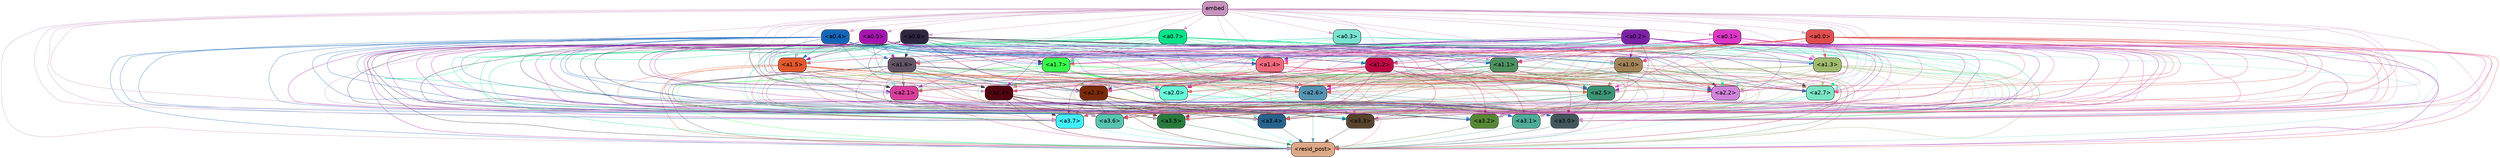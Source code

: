 strict digraph "" {
	graph [bgcolor=transparent,
		layout=dot,
		overlap=false,
		splines=true
	];
	"<a3.7>"	[color=black,
		fillcolor="#42effc",
		fontname=Helvetica,
		shape=box,
		style="filled, rounded"];
	"<resid_post>"	[color=black,
		fillcolor="#dda886",
		fontname=Helvetica,
		shape=box,
		style="filled, rounded"];
	"<a3.7>" -> "<resid_post>"	[color="#42effc",
		penwidth=0.6];
	"<a3.6>"	[color=black,
		fillcolor="#56c4b0",
		fontname=Helvetica,
		shape=box,
		style="filled, rounded"];
	"<a3.6>" -> "<resid_post>"	[color="#56c4b0",
		penwidth=0.6];
	"<a3.5>"	[color=black,
		fillcolor="#277b3c",
		fontname=Helvetica,
		shape=box,
		style="filled, rounded"];
	"<a3.5>" -> "<resid_post>"	[color="#277b3c",
		penwidth=0.6];
	"<a3.4>"	[color=black,
		fillcolor="#27628d",
		fontname=Helvetica,
		shape=box,
		style="filled, rounded"];
	"<a3.4>" -> "<resid_post>"	[color="#27628d",
		penwidth=0.6];
	"<a3.3>"	[color=black,
		fillcolor="#57432c",
		fontname=Helvetica,
		shape=box,
		style="filled, rounded"];
	"<a3.3>" -> "<resid_post>"	[color="#57432c",
		penwidth=0.6];
	"<a3.2>"	[color=black,
		fillcolor="#558735",
		fontname=Helvetica,
		shape=box,
		style="filled, rounded"];
	"<a3.2>" -> "<resid_post>"	[color="#558735",
		penwidth=0.6];
	"<a3.1>"	[color=black,
		fillcolor="#4cac97",
		fontname=Helvetica,
		shape=box,
		style="filled, rounded"];
	"<a3.1>" -> "<resid_post>"	[color="#4cac97",
		penwidth=0.6];
	"<a3.0>"	[color=black,
		fillcolor="#41575b",
		fontname=Helvetica,
		shape=box,
		style="filled, rounded"];
	"<a3.0>" -> "<resid_post>"	[color="#41575b",
		penwidth=0.6];
	"<a2.7>"	[color=black,
		fillcolor="#7be6c4",
		fontname=Helvetica,
		shape=box,
		style="filled, rounded"];
	"<a2.7>" -> "<a3.7>"	[color="#7be6c4",
		penwidth=0.6];
	"<a2.7>" -> "<resid_post>"	[color="#7be6c4",
		penwidth=0.6];
	"<a2.7>" -> "<a3.6>"	[color="#7be6c4",
		penwidth=0.6];
	"<a2.7>" -> "<a3.5>"	[color="#7be6c4",
		penwidth=0.6];
	"<a2.7>" -> "<a3.4>"	[color="#7be6c4",
		penwidth=0.6];
	"<a2.7>" -> "<a3.3>"	[color="#7be6c4",
		penwidth=0.6];
	"<a2.7>" -> "<a3.2>"	[color="#7be6c4",
		penwidth=0.6];
	"<a2.7>" -> "<a3.1>"	[color="#7be6c4",
		penwidth=0.6];
	"<a2.7>" -> "<a3.0>"	[color="#7be6c4",
		penwidth=0.6];
	"<a2.6>"	[color=black,
		fillcolor="#5594b3",
		fontname=Helvetica,
		shape=box,
		style="filled, rounded"];
	"<a2.6>" -> "<a3.7>"	[color="#5594b3",
		penwidth=0.6];
	"<a2.6>" -> "<resid_post>"	[color="#5594b3",
		penwidth=0.6];
	"<a2.6>" -> "<a3.6>"	[color="#5594b3",
		penwidth=0.6];
	"<a2.6>" -> "<a3.5>"	[color="#5594b3",
		penwidth=0.6];
	"<a2.6>" -> "<a3.4>"	[color="#5594b3",
		penwidth=0.6];
	"<a2.6>" -> "<a3.3>"	[color="#5594b3",
		penwidth=0.6];
	"<a2.6>" -> "<a3.2>"	[color="#5594b3",
		penwidth=0.6];
	"<a2.6>" -> "<a3.1>"	[color="#5594b3",
		penwidth=0.6];
	"<a2.6>" -> "<a3.0>"	[color="#5594b3",
		penwidth=0.6];
	"<a2.5>"	[color=black,
		fillcolor="#3c9575",
		fontname=Helvetica,
		shape=box,
		style="filled, rounded"];
	"<a2.5>" -> "<a3.7>"	[color="#3c9575",
		penwidth=0.6];
	"<a2.5>" -> "<resid_post>"	[color="#3c9575",
		penwidth=0.6];
	"<a2.5>" -> "<a3.6>"	[color="#3c9575",
		penwidth=0.6];
	"<a2.5>" -> "<a3.5>"	[color="#3c9575",
		penwidth=0.6];
	"<a2.5>" -> "<a3.4>"	[color="#3c9575",
		penwidth=0.6];
	"<a2.5>" -> "<a3.3>"	[color="#3c9575",
		penwidth=0.6];
	"<a2.5>" -> "<a3.2>"	[color="#3c9575",
		penwidth=0.6];
	"<a2.5>" -> "<a3.1>"	[color="#3c9575",
		penwidth=0.6];
	"<a2.5>" -> "<a3.0>"	[color="#3c9575",
		penwidth=0.6];
	"<a2.4>"	[color=black,
		fillcolor="#510410",
		fontname=Helvetica,
		shape=box,
		style="filled, rounded"];
	"<a2.4>" -> "<a3.7>"	[color="#510410",
		penwidth=0.6];
	"<a2.4>" -> "<resid_post>"	[color="#510410",
		penwidth=0.6];
	"<a2.4>" -> "<a3.6>"	[color="#510410",
		penwidth=0.6];
	"<a2.4>" -> "<a3.5>"	[color="#510410",
		penwidth=0.6];
	"<a2.4>" -> "<a3.4>"	[color="#510410",
		penwidth=0.6];
	"<a2.4>" -> "<a3.3>"	[color="#510410",
		penwidth=0.6];
	"<a2.4>" -> "<a3.2>"	[color="#510410",
		penwidth=0.6];
	"<a2.4>" -> "<a3.1>"	[color="#510410",
		penwidth=0.6];
	"<a2.4>" -> "<a3.0>"	[color="#510410",
		penwidth=0.6];
	"<a2.3>"	[color=black,
		fillcolor="#7b2b0a",
		fontname=Helvetica,
		shape=box,
		style="filled, rounded"];
	"<a2.3>" -> "<a3.7>"	[color="#7b2b0a",
		penwidth=0.6];
	"<a2.3>" -> "<resid_post>"	[color="#7b2b0a",
		penwidth=0.6];
	"<a2.3>" -> "<a3.6>"	[color="#7b2b0a",
		penwidth=0.6];
	"<a2.3>" -> "<a3.5>"	[color="#7b2b0a",
		penwidth=0.6];
	"<a2.3>" -> "<a3.4>"	[color="#7b2b0a",
		penwidth=0.6];
	"<a2.3>" -> "<a3.3>"	[color="#7b2b0a",
		penwidth=0.6];
	"<a2.3>" -> "<a3.2>"	[color="#7b2b0a",
		penwidth=0.6];
	"<a2.3>" -> "<a3.1>"	[color="#7b2b0a",
		penwidth=0.6];
	"<a2.3>" -> "<a3.0>"	[color="#7b2b0a",
		penwidth=0.6];
	"<a2.2>"	[color=black,
		fillcolor="#d184db",
		fontname=Helvetica,
		shape=box,
		style="filled, rounded"];
	"<a2.2>" -> "<a3.7>"	[color="#d184db",
		penwidth=0.6];
	"<a2.2>" -> "<resid_post>"	[color="#d184db",
		penwidth=0.6];
	"<a2.2>" -> "<a3.6>"	[color="#d184db",
		penwidth=0.6];
	"<a2.2>" -> "<a3.5>"	[color="#d184db",
		penwidth=0.6];
	"<a2.2>" -> "<a3.4>"	[color="#d184db",
		penwidth=0.6];
	"<a2.2>" -> "<a3.3>"	[color="#d184db",
		penwidth=0.6];
	"<a2.2>" -> "<a3.2>"	[color="#d184db",
		penwidth=0.6];
	"<a2.2>" -> "<a3.1>"	[color="#d184db",
		penwidth=0.6];
	"<a2.2>" -> "<a3.0>"	[color="#d184db",
		penwidth=0.6];
	"<a2.1>"	[color=black,
		fillcolor="#d93e9c",
		fontname=Helvetica,
		shape=box,
		style="filled, rounded"];
	"<a2.1>" -> "<a3.7>"	[color="#d93e9c",
		penwidth=0.6];
	"<a2.1>" -> "<resid_post>"	[color="#d93e9c",
		penwidth=0.6];
	"<a2.1>" -> "<a3.6>"	[color="#d93e9c",
		penwidth=0.6];
	"<a2.1>" -> "<a3.5>"	[color="#d93e9c",
		penwidth=0.6];
	"<a2.1>" -> "<a3.4>"	[color="#d93e9c",
		penwidth=0.6];
	"<a2.1>" -> "<a3.3>"	[color="#d93e9c",
		penwidth=0.6];
	"<a2.1>" -> "<a3.2>"	[color="#d93e9c",
		penwidth=0.6];
	"<a2.1>" -> "<a3.1>"	[color="#d93e9c",
		penwidth=0.6];
	"<a2.1>" -> "<a3.0>"	[color="#d93e9c",
		penwidth=0.6];
	"<a2.0>"	[color=black,
		fillcolor="#67f9d8",
		fontname=Helvetica,
		shape=box,
		style="filled, rounded"];
	"<a2.0>" -> "<a3.7>"	[color="#67f9d8",
		penwidth=0.6];
	"<a2.0>" -> "<resid_post>"	[color="#67f9d8",
		penwidth=0.6];
	"<a2.0>" -> "<a3.6>"	[color="#67f9d8",
		penwidth=0.6];
	"<a2.0>" -> "<a3.5>"	[color="#67f9d8",
		penwidth=0.6];
	"<a2.0>" -> "<a3.4>"	[color="#67f9d8",
		penwidth=0.6];
	"<a2.0>" -> "<a3.3>"	[color="#67f9d8",
		penwidth=0.6];
	"<a2.0>" -> "<a3.2>"	[color="#67f9d8",
		penwidth=0.6];
	"<a2.0>" -> "<a3.1>"	[color="#67f9d8",
		penwidth=0.6];
	"<a2.0>" -> "<a3.0>"	[color="#67f9d8",
		penwidth=0.6];
	"<a1.7>"	[color=black,
		fillcolor="#39fe4b",
		fontname=Helvetica,
		shape=box,
		style="filled, rounded"];
	"<a1.7>" -> "<a3.7>"	[color="#39fe4b",
		penwidth=0.6];
	"<a1.7>" -> "<resid_post>"	[color="#39fe4b",
		penwidth=0.6];
	"<a1.7>" -> "<a3.6>"	[color="#39fe4b",
		penwidth=0.6];
	"<a1.7>" -> "<a3.5>"	[color="#39fe4b",
		penwidth=0.6];
	"<a1.7>" -> "<a3.4>"	[color="#39fe4b",
		penwidth=0.6];
	"<a1.7>" -> "<a3.3>"	[color="#39fe4b",
		penwidth=0.6];
	"<a1.7>" -> "<a3.2>"	[color="#39fe4b",
		penwidth=0.6];
	"<a1.7>" -> "<a3.1>"	[color="#39fe4b",
		penwidth=0.6];
	"<a1.7>" -> "<a3.0>"	[color="#39fe4b",
		penwidth=0.6];
	"<a1.7>" -> "<a2.7>"	[color="#39fe4b",
		penwidth=0.6];
	"<a1.7>" -> "<a2.6>"	[color="#39fe4b",
		penwidth=0.6];
	"<a1.7>" -> "<a2.5>"	[color="#39fe4b",
		penwidth=0.6];
	"<a1.7>" -> "<a2.4>"	[color="#39fe4b",
		penwidth=0.6];
	"<a1.7>" -> "<a2.3>"	[color="#39fe4b",
		penwidth=0.6];
	"<a1.7>" -> "<a2.2>"	[color="#39fe4b",
		penwidth=0.6];
	"<a1.7>" -> "<a2.1>"	[color="#39fe4b",
		penwidth=0.6];
	"<a1.7>" -> "<a2.0>"	[color="#39fe4b",
		penwidth=0.6];
	"<a1.6>"	[color=black,
		fillcolor="#625564",
		fontname=Helvetica,
		shape=box,
		style="filled, rounded"];
	"<a1.6>" -> "<a3.7>"	[color="#625564",
		penwidth=0.6];
	"<a1.6>" -> "<resid_post>"	[color="#625564",
		penwidth=0.6];
	"<a1.6>" -> "<a3.6>"	[color="#625564",
		penwidth=0.6];
	"<a1.6>" -> "<a3.5>"	[color="#625564",
		penwidth=0.6];
	"<a1.6>" -> "<a3.4>"	[color="#625564",
		penwidth=0.6];
	"<a1.6>" -> "<a3.3>"	[color="#625564",
		penwidth=0.6];
	"<a1.6>" -> "<a3.2>"	[color="#625564",
		penwidth=0.6];
	"<a1.6>" -> "<a3.1>"	[color="#625564",
		penwidth=0.6];
	"<a1.6>" -> "<a3.0>"	[color="#625564",
		penwidth=0.6];
	"<a1.6>" -> "<a2.7>"	[color="#625564",
		penwidth=0.6];
	"<a1.6>" -> "<a2.6>"	[color="#625564",
		penwidth=0.6];
	"<a1.6>" -> "<a2.5>"	[color="#625564",
		penwidth=0.6];
	"<a1.6>" -> "<a2.4>"	[color="#625564",
		penwidth=0.6];
	"<a1.6>" -> "<a2.3>"	[color="#625564",
		penwidth=0.6];
	"<a1.6>" -> "<a2.2>"	[color="#625564",
		penwidth=0.6];
	"<a1.6>" -> "<a2.1>"	[color="#625564",
		penwidth=0.6];
	"<a1.6>" -> "<a2.0>"	[color="#625564",
		penwidth=0.6];
	"<a1.5>"	[color=black,
		fillcolor="#e3582d",
		fontname=Helvetica,
		shape=box,
		style="filled, rounded"];
	"<a1.5>" -> "<a3.7>"	[color="#e3582d",
		penwidth=0.6];
	"<a1.5>" -> "<resid_post>"	[color="#e3582d",
		penwidth=0.6];
	"<a1.5>" -> "<a3.6>"	[color="#e3582d",
		penwidth=0.6];
	"<a1.5>" -> "<a3.5>"	[color="#e3582d",
		penwidth=0.6];
	"<a1.5>" -> "<a3.4>"	[color="#e3582d",
		penwidth=0.6];
	"<a1.5>" -> "<a3.3>"	[color="#e3582d",
		penwidth=0.6];
	"<a1.5>" -> "<a3.2>"	[color="#e3582d",
		penwidth=0.6];
	"<a1.5>" -> "<a3.1>"	[color="#e3582d",
		penwidth=0.6];
	"<a1.5>" -> "<a3.0>"	[color="#e3582d",
		penwidth=0.6];
	"<a1.5>" -> "<a2.7>"	[color="#e3582d",
		penwidth=0.6];
	"<a1.5>" -> "<a2.6>"	[color="#e3582d",
		penwidth=0.6];
	"<a1.5>" -> "<a2.5>"	[color="#e3582d",
		penwidth=0.6];
	"<a1.5>" -> "<a2.4>"	[color="#e3582d",
		penwidth=0.6];
	"<a1.5>" -> "<a2.3>"	[color="#e3582d",
		penwidth=0.6];
	"<a1.5>" -> "<a2.2>"	[color="#e3582d",
		penwidth=0.6];
	"<a1.5>" -> "<a2.1>"	[color="#e3582d",
		penwidth=0.6];
	"<a1.5>" -> "<a2.0>"	[color="#e3582d",
		penwidth=0.6];
	"<a1.4>"	[color=black,
		fillcolor="#f2697d",
		fontname=Helvetica,
		shape=box,
		style="filled, rounded"];
	"<a1.4>" -> "<a3.7>"	[color="#f2697d",
		penwidth=0.6];
	"<a1.4>" -> "<resid_post>"	[color="#f2697d",
		penwidth=0.6];
	"<a1.4>" -> "<a3.6>"	[color="#f2697d",
		penwidth=0.6];
	"<a1.4>" -> "<a3.5>"	[color="#f2697d",
		penwidth=0.6];
	"<a1.4>" -> "<a3.4>"	[color="#f2697d",
		penwidth=0.6];
	"<a1.4>" -> "<a3.3>"	[color="#f2697d",
		penwidth=0.6];
	"<a1.4>" -> "<a3.2>"	[color="#f2697d",
		penwidth=0.6];
	"<a1.4>" -> "<a3.1>"	[color="#f2697d",
		penwidth=0.6];
	"<a1.4>" -> "<a3.0>"	[color="#f2697d",
		penwidth=0.6];
	"<a1.4>" -> "<a2.7>"	[color="#f2697d",
		penwidth=0.6];
	"<a1.4>" -> "<a2.6>"	[color="#f2697d",
		penwidth=0.6];
	"<a1.4>" -> "<a2.5>"	[color="#f2697d",
		penwidth=0.6];
	"<a1.4>" -> "<a2.4>"	[color="#f2697d",
		penwidth=0.6];
	"<a1.4>" -> "<a2.3>"	[color="#f2697d",
		penwidth=0.6];
	"<a1.4>" -> "<a2.2>"	[color="#f2697d",
		penwidth=0.6];
	"<a1.4>" -> "<a2.1>"	[color="#f2697d",
		penwidth=0.6];
	"<a1.4>" -> "<a2.0>"	[color="#f2697d",
		penwidth=0.6];
	"<a1.3>"	[color=black,
		fillcolor="#a0bb6d",
		fontname=Helvetica,
		shape=box,
		style="filled, rounded"];
	"<a1.3>" -> "<a3.7>"	[color="#a0bb6d",
		penwidth=0.6];
	"<a1.3>" -> "<resid_post>"	[color="#a0bb6d",
		penwidth=0.6];
	"<a1.3>" -> "<a3.6>"	[color="#a0bb6d",
		penwidth=0.6];
	"<a1.3>" -> "<a3.5>"	[color="#a0bb6d",
		penwidth=0.6];
	"<a1.3>" -> "<a3.4>"	[color="#a0bb6d",
		penwidth=0.6];
	"<a1.3>" -> "<a3.3>"	[color="#a0bb6d",
		penwidth=0.6];
	"<a1.3>" -> "<a3.2>"	[color="#a0bb6d",
		penwidth=0.6];
	"<a1.3>" -> "<a3.1>"	[color="#a0bb6d",
		penwidth=0.6];
	"<a1.3>" -> "<a3.0>"	[color="#a0bb6d",
		penwidth=0.6];
	"<a1.3>" -> "<a2.7>"	[color="#a0bb6d",
		penwidth=0.6];
	"<a1.3>" -> "<a2.6>"	[color="#a0bb6d",
		penwidth=0.6];
	"<a1.3>" -> "<a2.5>"	[color="#a0bb6d",
		penwidth=0.6];
	"<a1.3>" -> "<a2.4>"	[color="#a0bb6d",
		penwidth=0.6];
	"<a1.3>" -> "<a2.3>"	[color="#a0bb6d",
		penwidth=0.6];
	"<a1.3>" -> "<a2.2>"	[color="#a0bb6d",
		penwidth=0.6];
	"<a1.3>" -> "<a2.1>"	[color="#a0bb6d",
		penwidth=0.6];
	"<a1.3>" -> "<a2.0>"	[color="#a0bb6d",
		penwidth=0.6];
	"<a1.2>"	[color=black,
		fillcolor="#bf0744",
		fontname=Helvetica,
		shape=box,
		style="filled, rounded"];
	"<a1.2>" -> "<a3.7>"	[color="#bf0744",
		penwidth=0.6];
	"<a1.2>" -> "<resid_post>"	[color="#bf0744",
		penwidth=0.6];
	"<a1.2>" -> "<a3.6>"	[color="#bf0744",
		penwidth=0.6];
	"<a1.2>" -> "<a3.5>"	[color="#bf0744",
		penwidth=0.6];
	"<a1.2>" -> "<a3.4>"	[color="#bf0744",
		penwidth=0.6];
	"<a1.2>" -> "<a3.3>"	[color="#bf0744",
		penwidth=0.6];
	"<a1.2>" -> "<a3.2>"	[color="#bf0744",
		penwidth=0.6];
	"<a1.2>" -> "<a3.1>"	[color="#bf0744",
		penwidth=0.6];
	"<a1.2>" -> "<a3.0>"	[color="#bf0744",
		penwidth=0.6];
	"<a1.2>" -> "<a2.7>"	[color="#bf0744",
		penwidth=0.6];
	"<a1.2>" -> "<a2.6>"	[color="#bf0744",
		penwidth=0.6];
	"<a1.2>" -> "<a2.5>"	[color="#bf0744",
		penwidth=0.6];
	"<a1.2>" -> "<a2.4>"	[color="#bf0744",
		penwidth=0.6];
	"<a1.2>" -> "<a2.3>"	[color="#bf0744",
		penwidth=0.6];
	"<a1.2>" -> "<a2.2>"	[color="#bf0744",
		penwidth=0.6];
	"<a1.2>" -> "<a2.1>"	[color="#bf0744",
		penwidth=0.6];
	"<a1.2>" -> "<a2.0>"	[color="#bf0744",
		penwidth=0.6];
	"<a1.1>"	[color=black,
		fillcolor="#4e9160",
		fontname=Helvetica,
		shape=box,
		style="filled, rounded"];
	"<a1.1>" -> "<a3.7>"	[color="#4e9160",
		penwidth=0.6];
	"<a1.1>" -> "<resid_post>"	[color="#4e9160",
		penwidth=0.6];
	"<a1.1>" -> "<a3.6>"	[color="#4e9160",
		penwidth=0.6];
	"<a1.1>" -> "<a3.5>"	[color="#4e9160",
		penwidth=0.6];
	"<a1.1>" -> "<a3.4>"	[color="#4e9160",
		penwidth=0.6];
	"<a1.1>" -> "<a3.3>"	[color="#4e9160",
		penwidth=0.6];
	"<a1.1>" -> "<a3.2>"	[color="#4e9160",
		penwidth=0.6];
	"<a1.1>" -> "<a3.1>"	[color="#4e9160",
		penwidth=0.6];
	"<a1.1>" -> "<a3.0>"	[color="#4e9160",
		penwidth=0.6];
	"<a1.1>" -> "<a2.7>"	[color="#4e9160",
		penwidth=0.6];
	"<a1.1>" -> "<a2.6>"	[color="#4e9160",
		penwidth=0.6];
	"<a1.1>" -> "<a2.5>"	[color="#4e9160",
		penwidth=0.6];
	"<a1.1>" -> "<a2.4>"	[color="#4e9160",
		penwidth=0.6];
	"<a1.1>" -> "<a2.3>"	[color="#4e9160",
		penwidth=0.6];
	"<a1.1>" -> "<a2.2>"	[color="#4e9160",
		penwidth=0.6];
	"<a1.1>" -> "<a2.1>"	[color="#4e9160",
		penwidth=0.6];
	"<a1.1>" -> "<a2.0>"	[color="#4e9160",
		penwidth=0.6];
	"<a1.0>"	[color=black,
		fillcolor="#a28358",
		fontname=Helvetica,
		shape=box,
		style="filled, rounded"];
	"<a1.0>" -> "<a3.7>"	[color="#a28358",
		penwidth=0.6];
	"<a1.0>" -> "<resid_post>"	[color="#a28358",
		penwidth=0.6];
	"<a1.0>" -> "<a3.6>"	[color="#a28358",
		penwidth=0.6];
	"<a1.0>" -> "<a3.5>"	[color="#a28358",
		penwidth=0.6];
	"<a1.0>" -> "<a3.4>"	[color="#a28358",
		penwidth=0.6];
	"<a1.0>" -> "<a3.3>"	[color="#a28358",
		penwidth=0.6];
	"<a1.0>" -> "<a3.2>"	[color="#a28358",
		penwidth=0.6];
	"<a1.0>" -> "<a3.1>"	[color="#a28358",
		penwidth=0.6];
	"<a1.0>" -> "<a3.0>"	[color="#a28358",
		penwidth=0.6];
	"<a1.0>" -> "<a2.7>"	[color="#a28358",
		penwidth=0.6];
	"<a1.0>" -> "<a2.6>"	[color="#a28358",
		penwidth=0.6];
	"<a1.0>" -> "<a2.5>"	[color="#a28358",
		penwidth=0.6];
	"<a1.0>" -> "<a2.4>"	[color="#a28358",
		penwidth=0.6];
	"<a1.0>" -> "<a2.3>"	[color="#a28358",
		penwidth=0.6];
	"<a1.0>" -> "<a2.2>"	[color="#a28358",
		penwidth=0.6];
	"<a1.0>" -> "<a2.1>"	[color="#a28358",
		penwidth=0.6];
	"<a1.0>" -> "<a2.0>"	[color="#a28358",
		penwidth=0.6];
	"<a0.7>"	[color=black,
		fillcolor="#03e48a",
		fontname=Helvetica,
		shape=box,
		style="filled, rounded"];
	"<a0.7>" -> "<a3.7>"	[color="#03e48a",
		penwidth=0.6];
	"<a0.7>" -> "<resid_post>"	[color="#03e48a",
		penwidth=0.6];
	"<a0.7>" -> "<a3.6>"	[color="#03e48a",
		penwidth=0.6];
	"<a0.7>" -> "<a3.5>"	[color="#03e48a",
		penwidth=0.6];
	"<a0.7>" -> "<a3.4>"	[color="#03e48a",
		penwidth=0.6];
	"<a0.7>" -> "<a3.3>"	[color="#03e48a",
		penwidth=0.6];
	"<a0.7>" -> "<a3.2>"	[color="#03e48a",
		penwidth=0.6];
	"<a0.7>" -> "<a3.1>"	[color="#03e48a",
		penwidth=0.6];
	"<a0.7>" -> "<a3.0>"	[color="#03e48a",
		penwidth=0.6];
	"<a0.7>" -> "<a2.7>"	[color="#03e48a",
		penwidth=0.6];
	"<a0.7>" -> "<a2.6>"	[color="#03e48a",
		penwidth=0.6];
	"<a0.7>" -> "<a2.5>"	[color="#03e48a",
		penwidth=0.6];
	"<a0.7>" -> "<a2.4>"	[color="#03e48a",
		penwidth=0.6];
	"<a0.7>" -> "<a2.3>"	[color="#03e48a",
		penwidth=0.6];
	"<a0.7>" -> "<a2.2>"	[color="#03e48a",
		penwidth=0.6];
	"<a0.7>" -> "<a2.1>"	[color="#03e48a",
		penwidth=0.6];
	"<a0.7>" -> "<a2.0>"	[color="#03e48a",
		penwidth=0.6];
	"<a0.7>" -> "<a1.7>"	[color="#03e48a",
		penwidth=0.6];
	"<a0.7>" -> "<a1.6>"	[color="#03e48a",
		penwidth=0.6];
	"<a0.7>" -> "<a1.5>"	[color="#03e48a",
		penwidth=0.6];
	"<a0.7>" -> "<a1.4>"	[color="#03e48a",
		penwidth=0.6];
	"<a0.7>" -> "<a1.3>"	[color="#03e48a",
		penwidth=0.6];
	"<a0.7>" -> "<a1.2>"	[color="#03e48a",
		penwidth=0.6];
	"<a0.7>" -> "<a1.1>"	[color="#03e48a",
		penwidth=0.6];
	"<a0.7>" -> "<a1.0>"	[color="#03e48a",
		penwidth=0.6];
	"<a0.6>"	[color=black,
		fillcolor="#2d263f",
		fontname=Helvetica,
		shape=box,
		style="filled, rounded"];
	"<a0.6>" -> "<a3.7>"	[color="#2d263f",
		penwidth=0.6];
	"<a0.6>" -> "<resid_post>"	[color="#2d263f",
		penwidth=0.6];
	"<a0.6>" -> "<a3.6>"	[color="#2d263f",
		penwidth=0.6];
	"<a0.6>" -> "<a3.5>"	[color="#2d263f",
		penwidth=0.6];
	"<a0.6>" -> "<a3.4>"	[color="#2d263f",
		penwidth=0.6];
	"<a0.6>" -> "<a3.3>"	[color="#2d263f",
		penwidth=0.6];
	"<a0.6>" -> "<a3.2>"	[color="#2d263f",
		penwidth=0.6];
	"<a0.6>" -> "<a3.1>"	[color="#2d263f",
		penwidth=0.6];
	"<a0.6>" -> "<a3.0>"	[color="#2d263f",
		penwidth=0.6];
	"<a0.6>" -> "<a2.7>"	[color="#2d263f",
		penwidth=0.6];
	"<a0.6>" -> "<a2.6>"	[color="#2d263f",
		penwidth=0.6];
	"<a0.6>" -> "<a2.5>"	[color="#2d263f",
		penwidth=0.6];
	"<a0.6>" -> "<a2.4>"	[color="#2d263f",
		penwidth=0.6];
	"<a0.6>" -> "<a2.3>"	[color="#2d263f",
		penwidth=0.6];
	"<a0.6>" -> "<a2.2>"	[color="#2d263f",
		penwidth=0.6];
	"<a0.6>" -> "<a2.1>"	[color="#2d263f",
		penwidth=0.6];
	"<a0.6>" -> "<a2.0>"	[color="#2d263f",
		penwidth=0.6];
	"<a0.6>" -> "<a1.7>"	[color="#2d263f",
		penwidth=0.6];
	"<a0.6>" -> "<a1.6>"	[color="#2d263f",
		penwidth=0.6];
	"<a0.6>" -> "<a1.5>"	[color="#2d263f",
		penwidth=0.6];
	"<a0.6>" -> "<a1.4>"	[color="#2d263f",
		penwidth=0.6];
	"<a0.6>" -> "<a1.3>"	[color="#2d263f",
		penwidth=0.6];
	"<a0.6>" -> "<a1.2>"	[color="#2d263f",
		penwidth=0.6];
	"<a0.6>" -> "<a1.1>"	[color="#2d263f",
		penwidth=0.6];
	"<a0.6>" -> "<a1.0>"	[color="#2d263f",
		penwidth=0.6];
	"<a0.5>"	[color=black,
		fillcolor="#a813b0",
		fontname=Helvetica,
		shape=box,
		style="filled, rounded"];
	"<a0.5>" -> "<a3.7>"	[color="#a813b0",
		penwidth=0.6];
	"<a0.5>" -> "<resid_post>"	[color="#a813b0",
		penwidth=0.6];
	"<a0.5>" -> "<a3.6>"	[color="#a813b0",
		penwidth=0.6];
	"<a0.5>" -> "<a3.5>"	[color="#a813b0",
		penwidth=0.6];
	"<a0.5>" -> "<a3.4>"	[color="#a813b0",
		penwidth=0.6];
	"<a0.5>" -> "<a3.3>"	[color="#a813b0",
		penwidth=0.6];
	"<a0.5>" -> "<a3.2>"	[color="#a813b0",
		penwidth=0.6];
	"<a0.5>" -> "<a3.1>"	[color="#a813b0",
		penwidth=0.6];
	"<a0.5>" -> "<a3.0>"	[color="#a813b0",
		penwidth=0.6];
	"<a0.5>" -> "<a2.7>"	[color="#a813b0",
		penwidth=0.6];
	"<a0.5>" -> "<a2.6>"	[color="#a813b0",
		penwidth=0.6];
	"<a0.5>" -> "<a2.5>"	[color="#a813b0",
		penwidth=0.6];
	"<a0.5>" -> "<a2.4>"	[color="#a813b0",
		penwidth=0.6];
	"<a0.5>" -> "<a2.3>"	[color="#a813b0",
		penwidth=0.6];
	"<a0.5>" -> "<a2.2>"	[color="#a813b0",
		penwidth=0.6];
	"<a0.5>" -> "<a2.1>"	[color="#a813b0",
		penwidth=0.6];
	"<a0.5>" -> "<a2.0>"	[color="#a813b0",
		penwidth=0.6];
	"<a0.5>" -> "<a1.7>"	[color="#a813b0",
		penwidth=0.6];
	"<a0.5>" -> "<a1.6>"	[color="#a813b0",
		penwidth=0.6];
	"<a0.5>" -> "<a1.5>"	[color="#a813b0",
		penwidth=0.6];
	"<a0.5>" -> "<a1.4>"	[color="#a813b0",
		penwidth=0.6];
	"<a0.5>" -> "<a1.3>"	[color="#a813b0",
		penwidth=0.6];
	"<a0.5>" -> "<a1.2>"	[color="#a813b0",
		penwidth=0.6];
	"<a0.5>" -> "<a1.1>"	[color="#a813b0",
		penwidth=0.6];
	"<a0.5>" -> "<a1.0>"	[color="#a813b0",
		penwidth=0.6];
	"<a0.4>"	[color=black,
		fillcolor="#1365b9",
		fontname=Helvetica,
		shape=box,
		style="filled, rounded"];
	"<a0.4>" -> "<a3.7>"	[color="#1365b9",
		penwidth=0.6];
	"<a0.4>" -> "<resid_post>"	[color="#1365b9",
		penwidth=0.6];
	"<a0.4>" -> "<a3.6>"	[color="#1365b9",
		penwidth=0.6];
	"<a0.4>" -> "<a3.5>"	[color="#1365b9",
		penwidth=0.6];
	"<a0.4>" -> "<a3.4>"	[color="#1365b9",
		penwidth=0.6];
	"<a0.4>" -> "<a3.3>"	[color="#1365b9",
		penwidth=0.6];
	"<a0.4>" -> "<a3.2>"	[color="#1365b9",
		penwidth=0.6];
	"<a0.4>" -> "<a3.1>"	[color="#1365b9",
		penwidth=0.6];
	"<a0.4>" -> "<a3.0>"	[color="#1365b9",
		penwidth=0.6];
	"<a0.4>" -> "<a2.7>"	[color="#1365b9",
		penwidth=0.6];
	"<a0.4>" -> "<a2.6>"	[color="#1365b9",
		penwidth=0.6];
	"<a0.4>" -> "<a2.5>"	[color="#1365b9",
		penwidth=0.6];
	"<a0.4>" -> "<a2.4>"	[color="#1365b9",
		penwidth=0.6];
	"<a0.4>" -> "<a2.3>"	[color="#1365b9",
		penwidth=0.6];
	"<a0.4>" -> "<a2.2>"	[color="#1365b9",
		penwidth=0.6];
	"<a0.4>" -> "<a2.1>"	[color="#1365b9",
		penwidth=0.6];
	"<a0.4>" -> "<a2.0>"	[color="#1365b9",
		penwidth=0.6];
	"<a0.4>" -> "<a1.7>"	[color="#1365b9",
		penwidth=0.6];
	"<a0.4>" -> "<a1.6>"	[color="#1365b9",
		penwidth=0.6];
	"<a0.4>" -> "<a1.5>"	[color="#1365b9",
		penwidth=0.6];
	"<a0.4>" -> "<a1.4>"	[color="#1365b9",
		penwidth=0.6];
	"<a0.4>" -> "<a1.3>"	[color="#1365b9",
		penwidth=0.6];
	"<a0.4>" -> "<a1.2>"	[color="#1365b9",
		penwidth=0.6];
	"<a0.4>" -> "<a1.1>"	[color="#1365b9",
		penwidth=0.6];
	"<a0.4>" -> "<a1.0>"	[color="#1365b9",
		penwidth=0.6];
	"<a0.3>"	[color=black,
		fillcolor="#78e3d1",
		fontname=Helvetica,
		shape=box,
		style="filled, rounded"];
	"<a0.3>" -> "<a3.7>"	[color="#78e3d1",
		penwidth=0.6];
	"<a0.3>" -> "<resid_post>"	[color="#78e3d1",
		penwidth=0.6];
	"<a0.3>" -> "<a3.6>"	[color="#78e3d1",
		penwidth=0.6];
	"<a0.3>" -> "<a3.5>"	[color="#78e3d1",
		penwidth=0.6];
	"<a0.3>" -> "<a3.4>"	[color="#78e3d1",
		penwidth=0.6];
	"<a0.3>" -> "<a3.3>"	[color="#78e3d1",
		penwidth=0.6];
	"<a0.3>" -> "<a3.2>"	[color="#78e3d1",
		penwidth=0.6];
	"<a0.3>" -> "<a3.1>"	[color="#78e3d1",
		penwidth=0.6];
	"<a0.3>" -> "<a3.0>"	[color="#78e3d1",
		penwidth=0.6];
	"<a0.3>" -> "<a2.7>"	[color="#78e3d1",
		penwidth=0.6];
	"<a0.3>" -> "<a2.6>"	[color="#78e3d1",
		penwidth=0.6];
	"<a0.3>" -> "<a2.5>"	[color="#78e3d1",
		penwidth=0.6];
	"<a0.3>" -> "<a2.4>"	[color="#78e3d1",
		penwidth=0.6];
	"<a0.3>" -> "<a2.3>"	[color="#78e3d1",
		penwidth=0.6];
	"<a0.3>" -> "<a2.2>"	[color="#78e3d1",
		penwidth=0.6];
	"<a0.3>" -> "<a2.1>"	[color="#78e3d1",
		penwidth=0.6];
	"<a0.3>" -> "<a2.0>"	[color="#78e3d1",
		penwidth=0.6];
	"<a0.3>" -> "<a1.7>"	[color="#78e3d1",
		penwidth=0.6];
	"<a0.3>" -> "<a1.6>"	[color="#78e3d1",
		penwidth=0.6];
	"<a0.3>" -> "<a1.5>"	[color="#78e3d1",
		penwidth=0.6];
	"<a0.3>" -> "<a1.4>"	[color="#78e3d1",
		penwidth=0.6];
	"<a0.3>" -> "<a1.3>"	[color="#78e3d1",
		penwidth=0.6];
	"<a0.3>" -> "<a1.2>"	[color="#78e3d1",
		penwidth=0.6];
	"<a0.3>" -> "<a1.1>"	[color="#78e3d1",
		penwidth=0.6];
	"<a0.3>" -> "<a1.0>"	[color="#78e3d1",
		penwidth=0.6];
	"<a0.2>"	[color=black,
		fillcolor="#7d20a7",
		fontname=Helvetica,
		shape=box,
		style="filled, rounded"];
	"<a0.2>" -> "<a3.7>"	[color="#7d20a7",
		penwidth=0.6];
	"<a0.2>" -> "<resid_post>"	[color="#7d20a7",
		penwidth=0.6];
	"<a0.2>" -> "<a3.6>"	[color="#7d20a7",
		penwidth=0.6];
	"<a0.2>" -> "<a3.5>"	[color="#7d20a7",
		penwidth=0.6];
	"<a0.2>" -> "<a3.4>"	[color="#7d20a7",
		penwidth=0.6];
	"<a0.2>" -> "<a3.3>"	[color="#7d20a7",
		penwidth=0.6];
	"<a0.2>" -> "<a3.2>"	[color="#7d20a7",
		penwidth=0.6];
	"<a0.2>" -> "<a3.1>"	[color="#7d20a7",
		penwidth=0.6];
	"<a0.2>" -> "<a3.0>"	[color="#7d20a7",
		penwidth=0.6];
	"<a0.2>" -> "<a2.7>"	[color="#7d20a7",
		penwidth=0.6];
	"<a0.2>" -> "<a2.6>"	[color="#7d20a7",
		penwidth=0.6];
	"<a0.2>" -> "<a2.5>"	[color="#7d20a7",
		penwidth=0.6];
	"<a0.2>" -> "<a2.4>"	[color="#7d20a7",
		penwidth=0.6];
	"<a0.2>" -> "<a2.3>"	[color="#7d20a7",
		penwidth=0.6];
	"<a0.2>" -> "<a2.2>"	[color="#7d20a7",
		penwidth=0.6];
	"<a0.2>" -> "<a2.1>"	[color="#7d20a7",
		penwidth=0.6];
	"<a0.2>" -> "<a2.0>"	[color="#7d20a7",
		penwidth=0.6];
	"<a0.2>" -> "<a1.7>"	[color="#7d20a7",
		penwidth=0.6];
	"<a0.2>" -> "<a1.6>"	[color="#7d20a7",
		penwidth=0.6];
	"<a0.2>" -> "<a1.5>"	[color="#7d20a7",
		penwidth=0.6];
	"<a0.2>" -> "<a1.4>"	[color="#7d20a7",
		penwidth=0.6];
	"<a0.2>" -> "<a1.3>"	[color="#7d20a7",
		penwidth=0.6];
	"<a0.2>" -> "<a1.2>"	[color="#7d20a7",
		penwidth=0.6];
	"<a0.2>" -> "<a1.1>"	[color="#7d20a7",
		penwidth=0.6];
	"<a0.2>" -> "<a1.0>"	[color="#7d20a7",
		penwidth=0.6];
	"<a0.1>"	[color=black,
		fillcolor="#dd36c6",
		fontname=Helvetica,
		shape=box,
		style="filled, rounded"];
	"<a0.1>" -> "<a3.7>"	[color="#dd36c6",
		penwidth=0.6];
	"<a0.1>" -> "<resid_post>"	[color="#dd36c6",
		penwidth=0.6];
	"<a0.1>" -> "<a3.6>"	[color="#dd36c6",
		penwidth=0.6];
	"<a0.1>" -> "<a3.5>"	[color="#dd36c6",
		penwidth=0.6];
	"<a0.1>" -> "<a3.4>"	[color="#dd36c6",
		penwidth=0.6];
	"<a0.1>" -> "<a3.3>"	[color="#dd36c6",
		penwidth=0.6];
	"<a0.1>" -> "<a3.2>"	[color="#dd36c6",
		penwidth=0.6];
	"<a0.1>" -> "<a3.1>"	[color="#dd36c6",
		penwidth=0.6];
	"<a0.1>" -> "<a3.0>"	[color="#dd36c6",
		penwidth=0.6];
	"<a0.1>" -> "<a2.7>"	[color="#dd36c6",
		penwidth=0.6];
	"<a0.1>" -> "<a2.6>"	[color="#dd36c6",
		penwidth=0.6];
	"<a0.1>" -> "<a2.5>"	[color="#dd36c6",
		penwidth=0.6];
	"<a0.1>" -> "<a2.4>"	[color="#dd36c6",
		penwidth=0.6];
	"<a0.1>" -> "<a2.3>"	[color="#dd36c6",
		penwidth=0.6];
	"<a0.1>" -> "<a2.2>"	[color="#dd36c6",
		penwidth=0.6];
	"<a0.1>" -> "<a2.1>"	[color="#dd36c6",
		penwidth=0.6];
	"<a0.1>" -> "<a2.0>"	[color="#dd36c6",
		penwidth=0.6];
	"<a0.1>" -> "<a1.7>"	[color="#dd36c6",
		penwidth=0.6];
	"<a0.1>" -> "<a1.6>"	[color="#dd36c6",
		penwidth=0.6];
	"<a0.1>" -> "<a1.5>"	[color="#dd36c6",
		penwidth=0.6];
	"<a0.1>" -> "<a1.4>"	[color="#dd36c6",
		penwidth=0.6];
	"<a0.1>" -> "<a1.3>"	[color="#dd36c6",
		penwidth=0.6];
	"<a0.1>" -> "<a1.2>"	[color="#dd36c6",
		penwidth=0.6];
	"<a0.1>" -> "<a1.1>"	[color="#dd36c6",
		penwidth=0.6];
	"<a0.1>" -> "<a1.0>"	[color="#dd36c6",
		penwidth=0.6];
	"<a0.0>"	[color=black,
		fillcolor="#e24e4f",
		fontname=Helvetica,
		shape=box,
		style="filled, rounded"];
	"<a0.0>" -> "<a3.7>"	[color="#e24e4f",
		penwidth=0.6];
	"<a0.0>" -> "<resid_post>"	[color="#e24e4f",
		penwidth=0.6];
	"<a0.0>" -> "<a3.6>"	[color="#e24e4f",
		penwidth=0.6];
	"<a0.0>" -> "<a3.5>"	[color="#e24e4f",
		penwidth=0.6];
	"<a0.0>" -> "<a3.4>"	[color="#e24e4f",
		penwidth=0.6];
	"<a0.0>" -> "<a3.3>"	[color="#e24e4f",
		penwidth=0.6];
	"<a0.0>" -> "<a3.2>"	[color="#e24e4f",
		penwidth=0.6];
	"<a0.0>" -> "<a3.1>"	[color="#e24e4f",
		penwidth=0.6];
	"<a0.0>" -> "<a3.0>"	[color="#e24e4f",
		penwidth=0.6];
	"<a0.0>" -> "<a2.7>"	[color="#e24e4f",
		penwidth=0.6];
	"<a0.0>" -> "<a2.6>"	[color="#e24e4f",
		penwidth=0.6];
	"<a0.0>" -> "<a2.5>"	[color="#e24e4f",
		penwidth=0.6];
	"<a0.0>" -> "<a2.4>"	[color="#e24e4f",
		penwidth=0.6];
	"<a0.0>" -> "<a2.3>"	[color="#e24e4f",
		penwidth=0.6];
	"<a0.0>" -> "<a2.2>"	[color="#e24e4f",
		penwidth=0.6];
	"<a0.0>" -> "<a2.1>"	[color="#e24e4f",
		penwidth=0.6];
	"<a0.0>" -> "<a2.0>"	[color="#e24e4f",
		penwidth=0.6];
	"<a0.0>" -> "<a1.7>"	[color="#e24e4f",
		penwidth=0.6];
	"<a0.0>" -> "<a1.6>"	[color="#e24e4f",
		penwidth=0.6];
	"<a0.0>" -> "<a1.5>"	[color="#e24e4f",
		penwidth=0.6];
	"<a0.0>" -> "<a1.4>"	[color="#e24e4f",
		penwidth=0.6];
	"<a0.0>" -> "<a1.3>"	[color="#e24e4f",
		penwidth=0.6];
	"<a0.0>" -> "<a1.2>"	[color="#e24e4f",
		penwidth=0.6];
	"<a0.0>" -> "<a1.1>"	[color="#e24e4f",
		penwidth=0.6];
	"<a0.0>" -> "<a1.0>"	[color="#e24e4f",
		penwidth=0.6];
	embed	[color=black,
		fillcolor="#c891bf",
		fontname=Helvetica,
		shape=box,
		style="filled, rounded"];
	embed -> "<a3.7>"	[color="#c891bf",
		penwidth=0.6];
	embed -> "<resid_post>"	[color="#c891bf",
		penwidth=0.6];
	embed -> "<a3.6>"	[color="#c891bf",
		penwidth=0.6];
	embed -> "<a3.5>"	[color="#c891bf",
		penwidth=0.6];
	embed -> "<a3.4>"	[color="#c891bf",
		penwidth=0.6];
	embed -> "<a3.3>"	[color="#c891bf",
		penwidth=0.6];
	embed -> "<a3.2>"	[color="#c891bf",
		penwidth=0.6];
	embed -> "<a3.1>"	[color="#c891bf",
		penwidth=0.6];
	embed -> "<a3.0>"	[color="#c891bf",
		penwidth=0.6];
	embed -> "<a2.7>"	[color="#c891bf",
		penwidth=0.6];
	embed -> "<a2.6>"	[color="#c891bf",
		penwidth=0.6];
	embed -> "<a2.5>"	[color="#c891bf",
		penwidth=0.6];
	embed -> "<a2.4>"	[color="#c891bf",
		penwidth=0.6];
	embed -> "<a2.3>"	[color="#c891bf",
		penwidth=0.6];
	embed -> "<a2.2>"	[color="#c891bf",
		penwidth=0.6];
	embed -> "<a2.1>"	[color="#c891bf",
		penwidth=0.6];
	embed -> "<a2.0>"	[color="#c891bf",
		penwidth=0.6];
	embed -> "<a1.7>"	[color="#c891bf",
		penwidth=0.6];
	embed -> "<a1.6>"	[color="#c891bf",
		penwidth=0.6];
	embed -> "<a1.5>"	[color="#c891bf",
		penwidth=0.6];
	embed -> "<a1.4>"	[color="#c891bf",
		penwidth=0.6];
	embed -> "<a1.3>"	[color="#c891bf",
		penwidth=0.6];
	embed -> "<a1.2>"	[color="#c891bf",
		penwidth=0.6];
	embed -> "<a1.1>"	[color="#c891bf",
		penwidth=0.6];
	embed -> "<a1.0>"	[color="#c891bf",
		penwidth=0.6];
	embed -> "<a0.7>"	[color="#c891bf",
		penwidth=0.6];
	embed -> "<a0.6>"	[color="#c891bf",
		penwidth=0.6];
	embed -> "<a0.5>"	[color="#c891bf",
		penwidth=0.6];
	embed -> "<a0.4>"	[color="#c891bf",
		penwidth=0.6];
	embed -> "<a0.3>"	[color="#c891bf",
		penwidth=0.6];
	embed -> "<a0.2>"	[color="#c891bf",
		penwidth=0.6];
	embed -> "<a0.1>"	[color="#c891bf",
		penwidth=0.6];
	embed -> "<a0.0>"	[color="#c891bf",
		penwidth=0.6];
}
